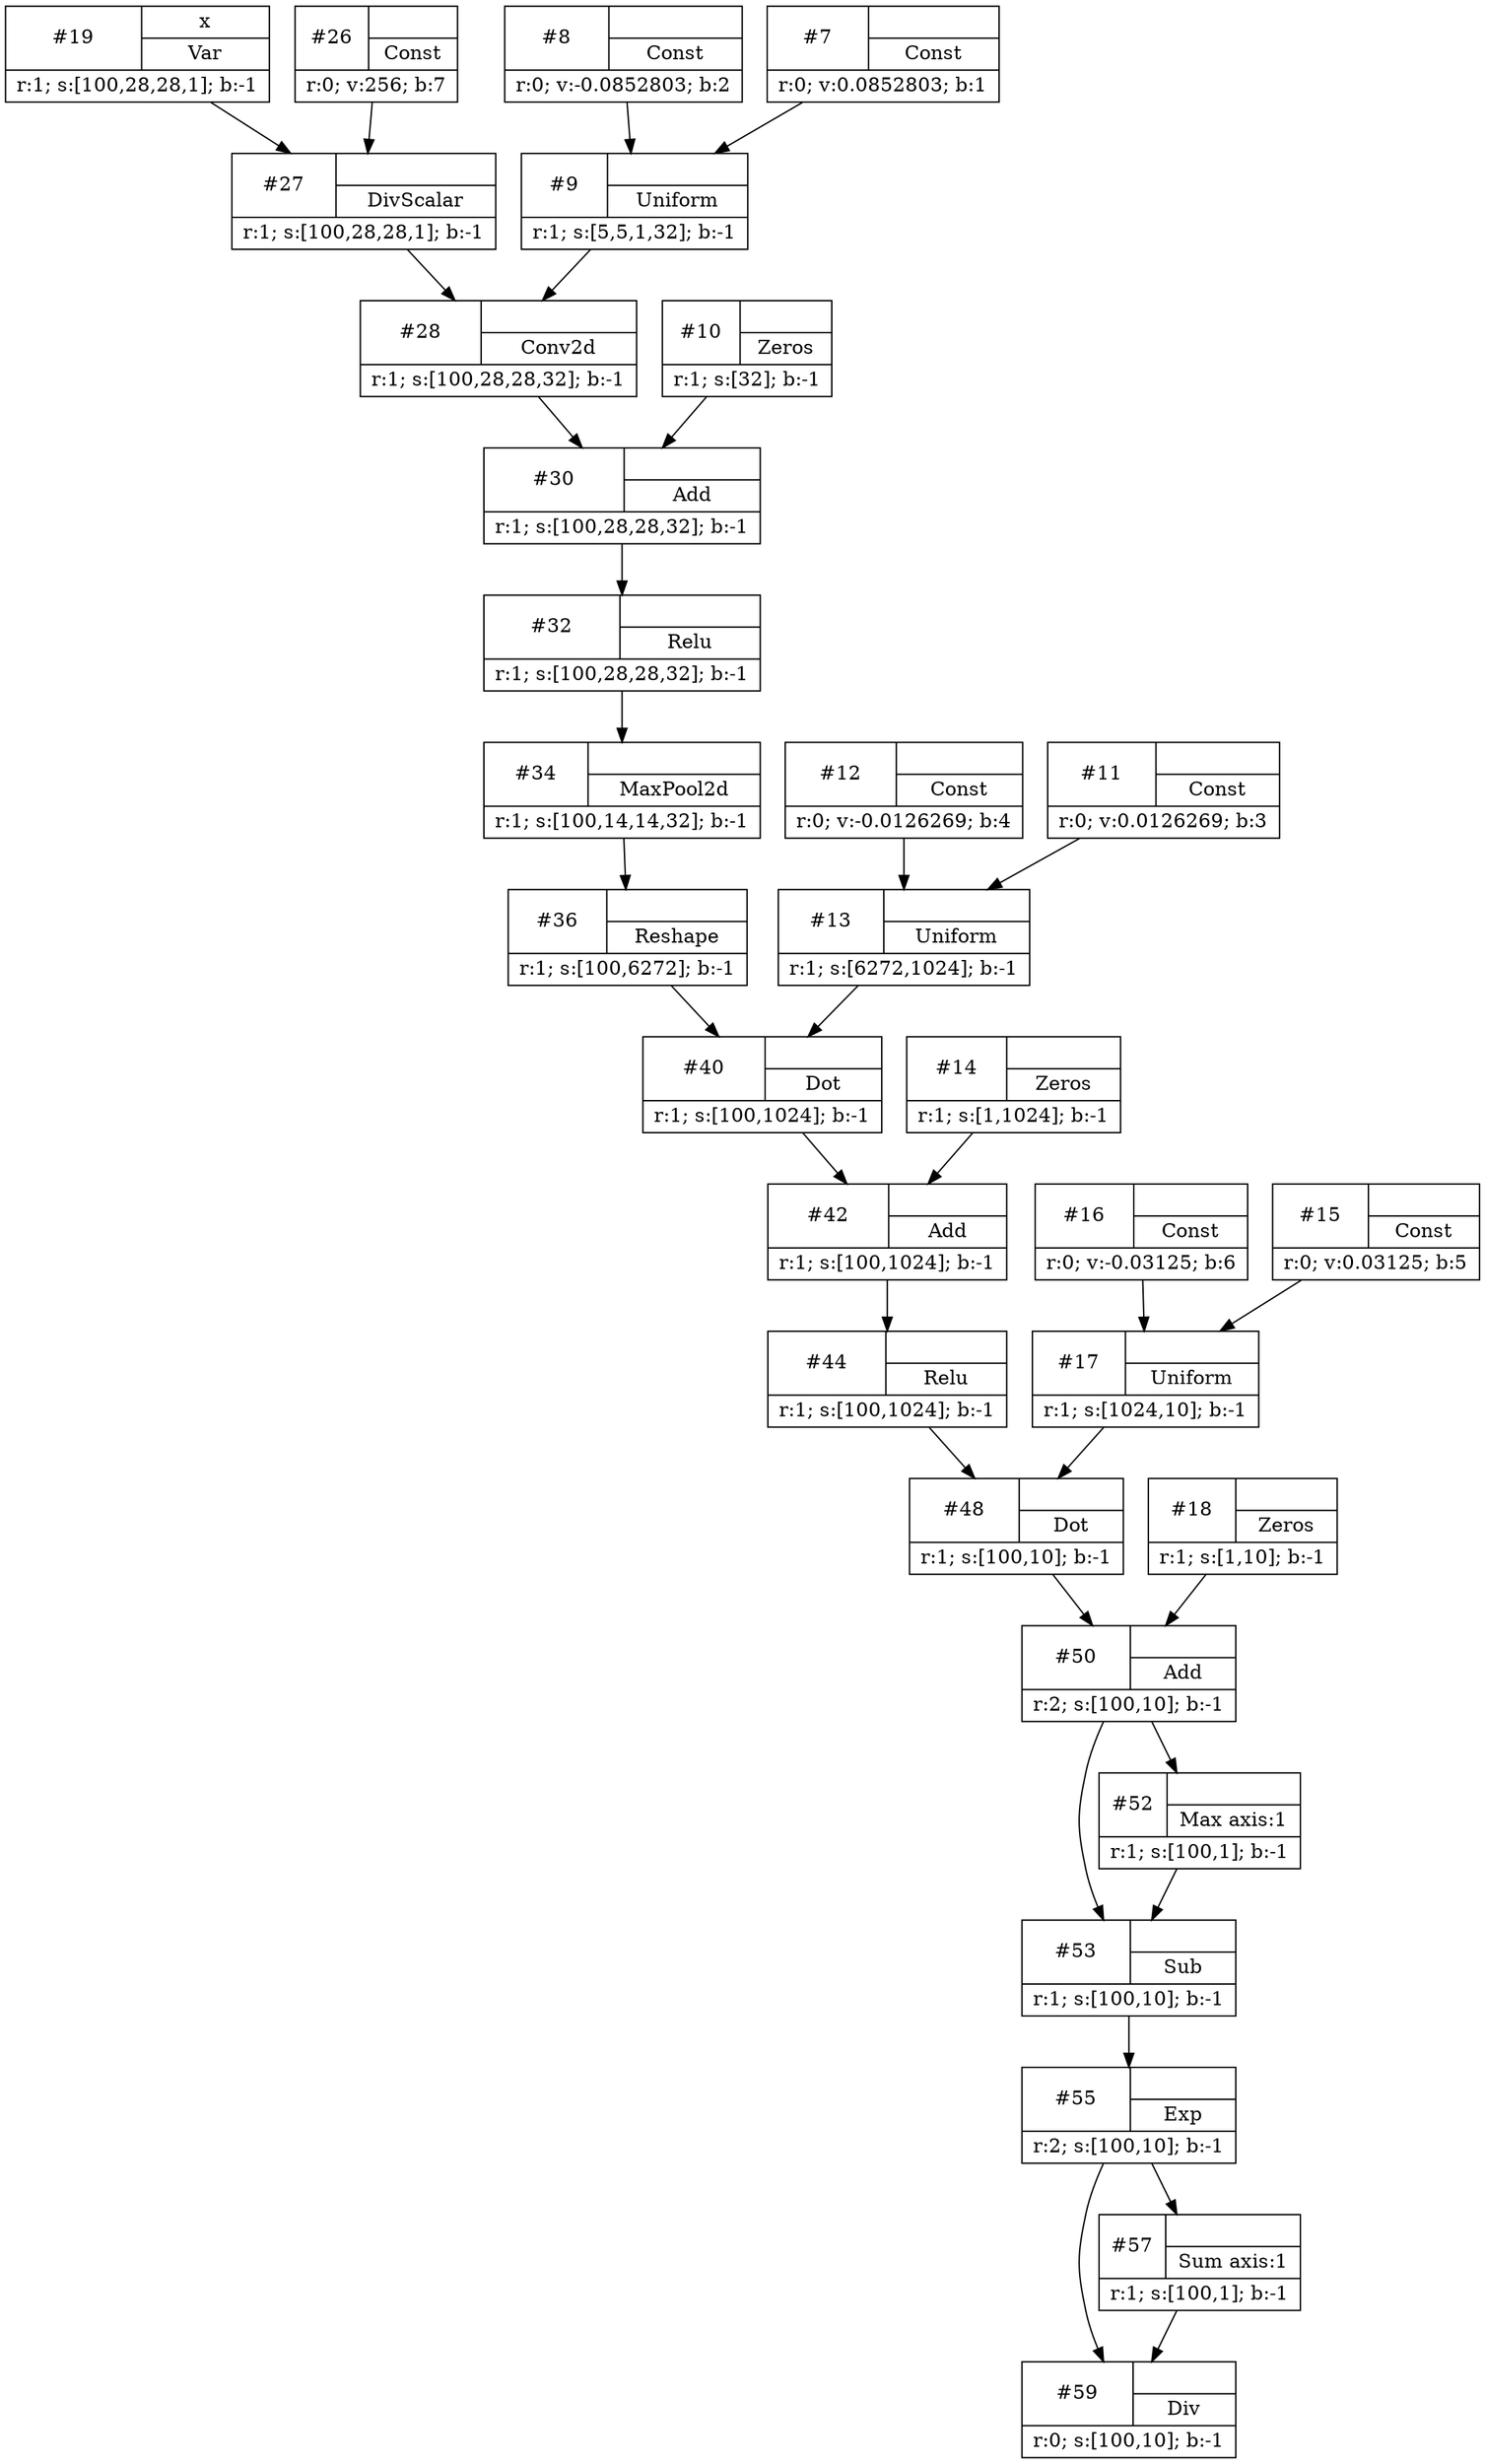digraph CG {
node [shape=record];
55 -> 59;
57 -> 59;
53 -> 55;
50 -> 53;
52 -> 53;
48 -> 50;
18 -> 50;
44 -> 48;
17 -> 48;
42 -> 44;
40 -> 42;
14 -> 42;
36 -> 40;
13 -> 40;
34 -> 36;
32 -> 34;
30 -> 32;
28 -> 30;
10 -> 30;
27 -> 28;
9 -> 28;
19 -> 27;
26 -> 27;
8 -> 9;
7 -> 9;
12 -> 13;
11 -> 13;
16 -> 17;
15 -> 17;
50 -> 52;
55 -> 57;
59 [ label="{{#59 | {  | Div }} | r:0; s:[100,10]; b:-1 }"];
55 [ label="{{#55 | {  | Exp }} | r:2; s:[100,10]; b:-1 }"];
53 [ label="{{#53 | {  | Sub }} | r:1; s:[100,10]; b:-1 }"];
50 [ label="{{#50 | {  | Add }} | r:2; s:[100,10]; b:-1 }"];
48 [ label="{{#48 | {  | Dot }} | r:1; s:[100,10]; b:-1 }"];
44 [ label="{{#44 | {  | Relu }} | r:1; s:[100,1024]; b:-1 }"];
42 [ label="{{#42 | {  | Add }} | r:1; s:[100,1024]; b:-1 }"];
40 [ label="{{#40 | {  | Dot }} | r:1; s:[100,1024]; b:-1 }"];
36 [ label="{{#36 | {  | Reshape }} | r:1; s:[100,6272]; b:-1 }"];
34 [ label="{{#34 | {  | MaxPool2d }} | r:1; s:[100,14,14,32]; b:-1 }"];
32 [ label="{{#32 | {  | Relu }} | r:1; s:[100,28,28,32]; b:-1 }"];
30 [ label="{{#30 | {  | Add }} | r:1; s:[100,28,28,32]; b:-1 }"];
28 [ label="{{#28 | {  | Conv2d }} | r:1; s:[100,28,28,32]; b:-1 }"];
27 [ label="{{#27 | {  | DivScalar }} | r:1; s:[100,28,28,1]; b:-1 }"];
19 [ label="{{#19 | { x | Var }} | r:1; s:[100,28,28,1]; b:-1 }"];
26 [ label="{{#26 | {  | Const }} | r:0; v:256; b:7 }"];
9 [ label="{{#9 | {  | Uniform }} | r:1; s:[5,5,1,32]; b:-1 }"];
8 [ label="{{#8 | {  | Const }} | r:0; v:-0.0852803; b:2 }"];
7 [ label="{{#7 | {  | Const }} | r:0; v:0.0852803; b:1 }"];
10 [ label="{{#10 | {  | Zeros }} | r:1; s:[32]; b:-1 }"];
13 [ label="{{#13 | {  | Uniform }} | r:1; s:[6272,1024]; b:-1 }"];
12 [ label="{{#12 | {  | Const }} | r:0; v:-0.0126269; b:4 }"];
11 [ label="{{#11 | {  | Const }} | r:0; v:0.0126269; b:3 }"];
14 [ label="{{#14 | {  | Zeros }} | r:1; s:[1,1024]; b:-1 }"];
17 [ label="{{#17 | {  | Uniform }} | r:1; s:[1024,10]; b:-1 }"];
16 [ label="{{#16 | {  | Const }} | r:0; v:-0.03125; b:6 }"];
15 [ label="{{#15 | {  | Const }} | r:0; v:0.03125; b:5 }"];
18 [ label="{{#18 | {  | Zeros }} | r:1; s:[1,10]; b:-1 }"];
52 [ label="{{#52 | {  | Max axis:1 }} | r:1; s:[100,1]; b:-1 }"];
57 [ label="{{#57 | {  | Sum axis:1 }} | r:1; s:[100,1]; b:-1 }"];
}